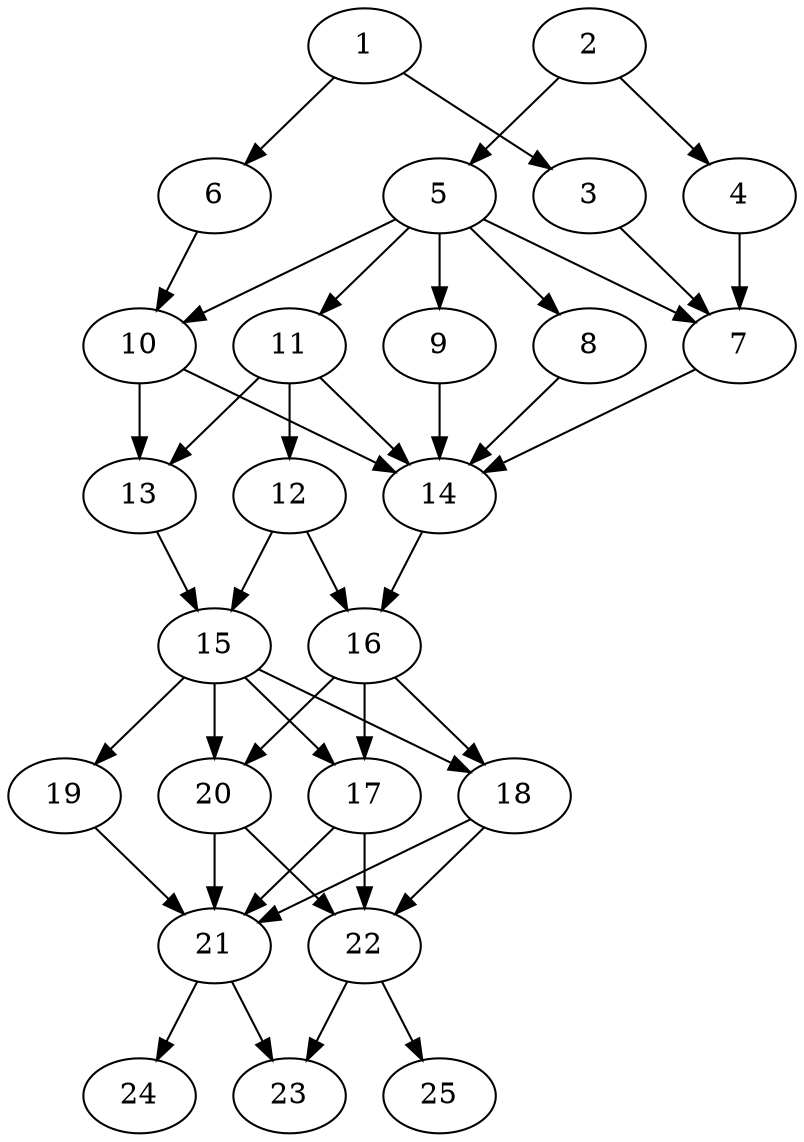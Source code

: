 // DAG automatically generated by daggen at Thu Oct  3 14:00:39 2019
// ./daggen --dot -n 25 --ccr 0.4 --fat 0.5 --regular 0.5 --density 0.9 --mindata 5242880 --maxdata 52428800 
digraph G {
  1 [size="62658560", alpha="0.07", expect_size="25063424"] 
  1 -> 3 [size ="25063424"]
  1 -> 6 [size ="25063424"]
  2 [size="125365760", alpha="0.09", expect_size="50146304"] 
  2 -> 4 [size ="50146304"]
  2 -> 5 [size ="50146304"]
  3 [size="85196800", alpha="0.20", expect_size="34078720"] 
  3 -> 7 [size ="34078720"]
  4 [size="108441600", alpha="0.14", expect_size="43376640"] 
  4 -> 7 [size ="43376640"]
  5 [size="57292800", alpha="0.12", expect_size="22917120"] 
  5 -> 7 [size ="22917120"]
  5 -> 8 [size ="22917120"]
  5 -> 9 [size ="22917120"]
  5 -> 10 [size ="22917120"]
  5 -> 11 [size ="22917120"]
  6 [size="99816960", alpha="0.09", expect_size="39926784"] 
  6 -> 10 [size ="39926784"]
  7 [size="29224960", alpha="0.20", expect_size="11689984"] 
  7 -> 14 [size ="11689984"]
  8 [size="38740480", alpha="0.03", expect_size="15496192"] 
  8 -> 14 [size ="15496192"]
  9 [size="126141440", alpha="0.13", expect_size="50456576"] 
  9 -> 14 [size ="50456576"]
  10 [size="127290880", alpha="0.16", expect_size="50916352"] 
  10 -> 13 [size ="50916352"]
  10 -> 14 [size ="50916352"]
  11 [size="110371840", alpha="0.01", expect_size="44148736"] 
  11 -> 12 [size ="44148736"]
  11 -> 13 [size ="44148736"]
  11 -> 14 [size ="44148736"]
  12 [size="33658880", alpha="0.18", expect_size="13463552"] 
  12 -> 15 [size ="13463552"]
  12 -> 16 [size ="13463552"]
  13 [size="88384000", alpha="0.00", expect_size="35353600"] 
  13 -> 15 [size ="35353600"]
  14 [size="85501440", alpha="0.04", expect_size="34200576"] 
  14 -> 16 [size ="34200576"]
  15 [size="51340800", alpha="0.06", expect_size="20536320"] 
  15 -> 17 [size ="20536320"]
  15 -> 18 [size ="20536320"]
  15 -> 19 [size ="20536320"]
  15 -> 20 [size ="20536320"]
  16 [size="119513600", alpha="0.01", expect_size="47805440"] 
  16 -> 17 [size ="47805440"]
  16 -> 18 [size ="47805440"]
  16 -> 20 [size ="47805440"]
  17 [size="55613440", alpha="0.09", expect_size="22245376"] 
  17 -> 21 [size ="22245376"]
  17 -> 22 [size ="22245376"]
  18 [size="54456320", alpha="0.04", expect_size="21782528"] 
  18 -> 21 [size ="21782528"]
  18 -> 22 [size ="21782528"]
  19 [size="72586240", alpha="0.18", expect_size="29034496"] 
  19 -> 21 [size ="29034496"]
  20 [size="29752320", alpha="0.06", expect_size="11900928"] 
  20 -> 21 [size ="11900928"]
  20 -> 22 [size ="11900928"]
  21 [size="121710080", alpha="0.01", expect_size="48684032"] 
  21 -> 23 [size ="48684032"]
  21 -> 24 [size ="48684032"]
  22 [size="129546240", alpha="0.16", expect_size="51818496"] 
  22 -> 23 [size ="51818496"]
  22 -> 25 [size ="51818496"]
  23 [size="118753280", alpha="0.03", expect_size="47501312"] 
  24 [size="119047680", alpha="0.06", expect_size="47619072"] 
  25 [size="25891840", alpha="0.16", expect_size="10356736"] 
}
